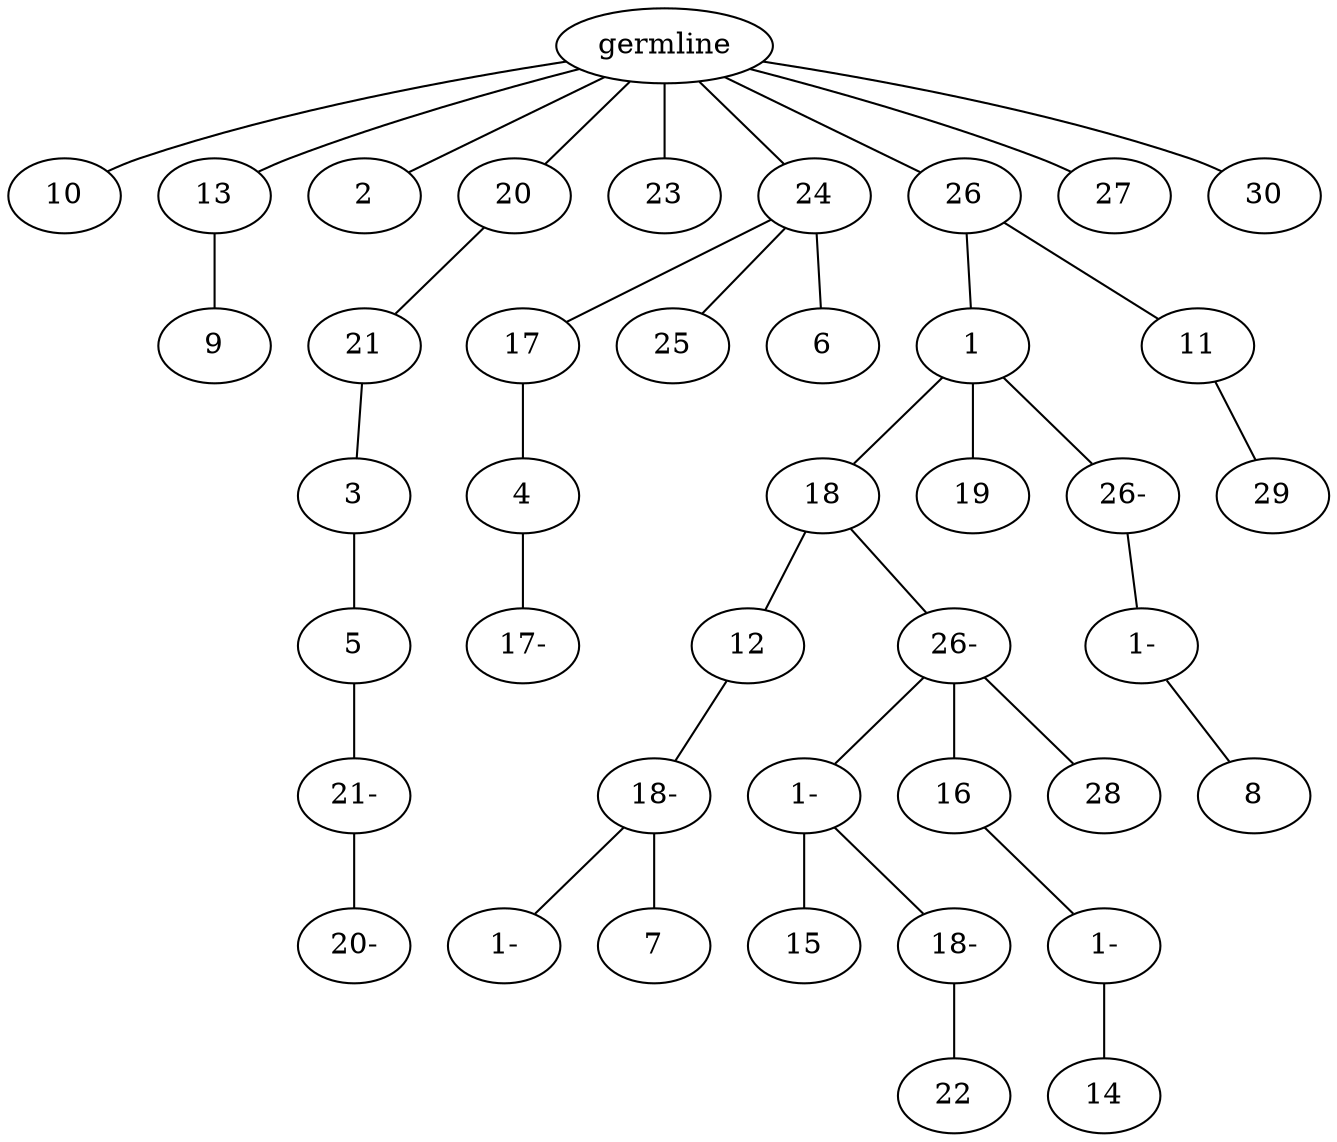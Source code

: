 graph tree {
    "140306018825456" [label="germline"];
    "140306018511696" [label="10"];
    "140306018512752" [label="13"];
    "140306018509776" [label="9"];
    "140306018510400" [label="2"];
    "140306018512608" [label="20"];
    "140306018510160" [label="21"];
    "140306018389440" [label="3"];
    "140306018483552" [label="5"];
    "140306018482832" [label="21-"];
    "140306018481104" [label="20-"];
    "140306018510688" [label="23"];
    "140306018387040" [label="24"];
    "140306018483216" [label="17"];
    "140306018480816" [label="4"];
    "140306018483024" [label="17-"];
    "140306018483264" [label="25"];
    "140306018483792" [label="6"];
    "140306018511792" [label="26"];
    "140306018480624" [label="1"];
    "140306018481872" [label="18"];
    "140306018484032" [label="12"];
    "140306018591072" [label="18-"];
    "140306018720976" [label="1-"];
    "140306018282800" [label="7"];
    "140306018482592" [label="26-"];
    "140306018280736" [label="1-"];
    "140306018282320" [label="15"];
    "140306018281120" [label="18-"];
    "140306018283328" [label="22"];
    "140306018916336" [label="16"];
    "140306018280784" [label="1-"];
    "140306018283232" [label="14"];
    "140306018917488" [label="28"];
    "140306018483984" [label="19"];
    "140306018483408" [label="26-"];
    "140306018281552" [label="1-"];
    "140306018282080" [label="8"];
    "140306018483600" [label="11"];
    "140306018483504" [label="29"];
    "140306018509056" [label="27"];
    "140306018511744" [label="30"];
    "140306018825456" -- "140306018511696";
    "140306018825456" -- "140306018512752";
    "140306018825456" -- "140306018510400";
    "140306018825456" -- "140306018512608";
    "140306018825456" -- "140306018510688";
    "140306018825456" -- "140306018387040";
    "140306018825456" -- "140306018511792";
    "140306018825456" -- "140306018509056";
    "140306018825456" -- "140306018511744";
    "140306018512752" -- "140306018509776";
    "140306018512608" -- "140306018510160";
    "140306018510160" -- "140306018389440";
    "140306018389440" -- "140306018483552";
    "140306018483552" -- "140306018482832";
    "140306018482832" -- "140306018481104";
    "140306018387040" -- "140306018483216";
    "140306018387040" -- "140306018483264";
    "140306018387040" -- "140306018483792";
    "140306018483216" -- "140306018480816";
    "140306018480816" -- "140306018483024";
    "140306018511792" -- "140306018480624";
    "140306018511792" -- "140306018483600";
    "140306018480624" -- "140306018481872";
    "140306018480624" -- "140306018483984";
    "140306018480624" -- "140306018483408";
    "140306018481872" -- "140306018484032";
    "140306018481872" -- "140306018482592";
    "140306018484032" -- "140306018591072";
    "140306018591072" -- "140306018720976";
    "140306018591072" -- "140306018282800";
    "140306018482592" -- "140306018280736";
    "140306018482592" -- "140306018916336";
    "140306018482592" -- "140306018917488";
    "140306018280736" -- "140306018282320";
    "140306018280736" -- "140306018281120";
    "140306018281120" -- "140306018283328";
    "140306018916336" -- "140306018280784";
    "140306018280784" -- "140306018283232";
    "140306018483408" -- "140306018281552";
    "140306018281552" -- "140306018282080";
    "140306018483600" -- "140306018483504";
}
